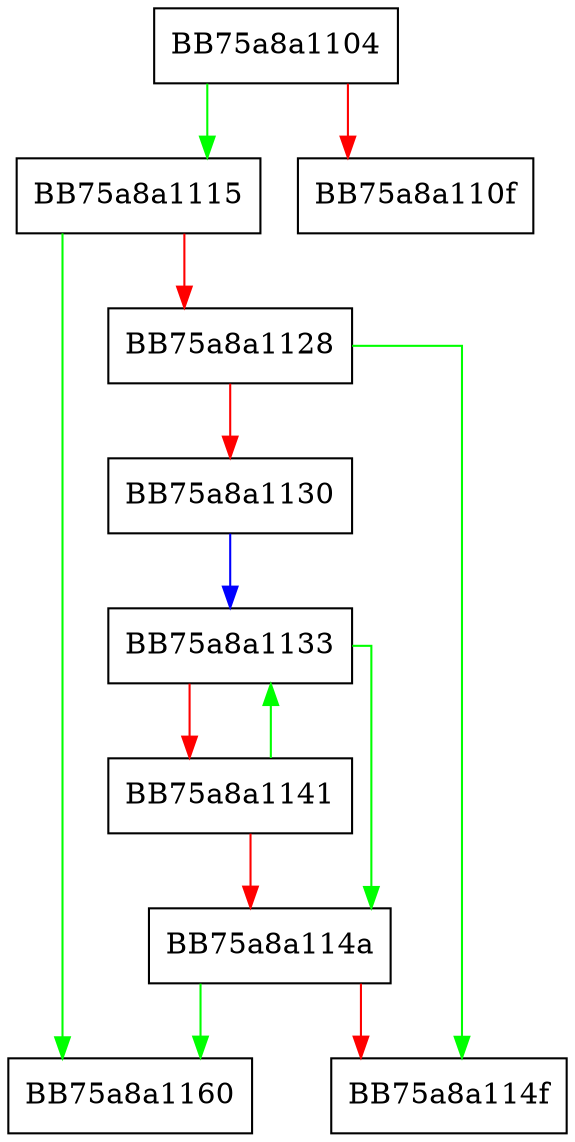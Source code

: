 digraph RetrieveTrustAnchors {
  node [shape="box"];
  graph [splines=ortho];
  BB75a8a1104 -> BB75a8a1115 [color="green"];
  BB75a8a1104 -> BB75a8a110f [color="red"];
  BB75a8a1115 -> BB75a8a1160 [color="green"];
  BB75a8a1115 -> BB75a8a1128 [color="red"];
  BB75a8a1128 -> BB75a8a114f [color="green"];
  BB75a8a1128 -> BB75a8a1130 [color="red"];
  BB75a8a1130 -> BB75a8a1133 [color="blue"];
  BB75a8a1133 -> BB75a8a114a [color="green"];
  BB75a8a1133 -> BB75a8a1141 [color="red"];
  BB75a8a1141 -> BB75a8a1133 [color="green"];
  BB75a8a1141 -> BB75a8a114a [color="red"];
  BB75a8a114a -> BB75a8a1160 [color="green"];
  BB75a8a114a -> BB75a8a114f [color="red"];
}